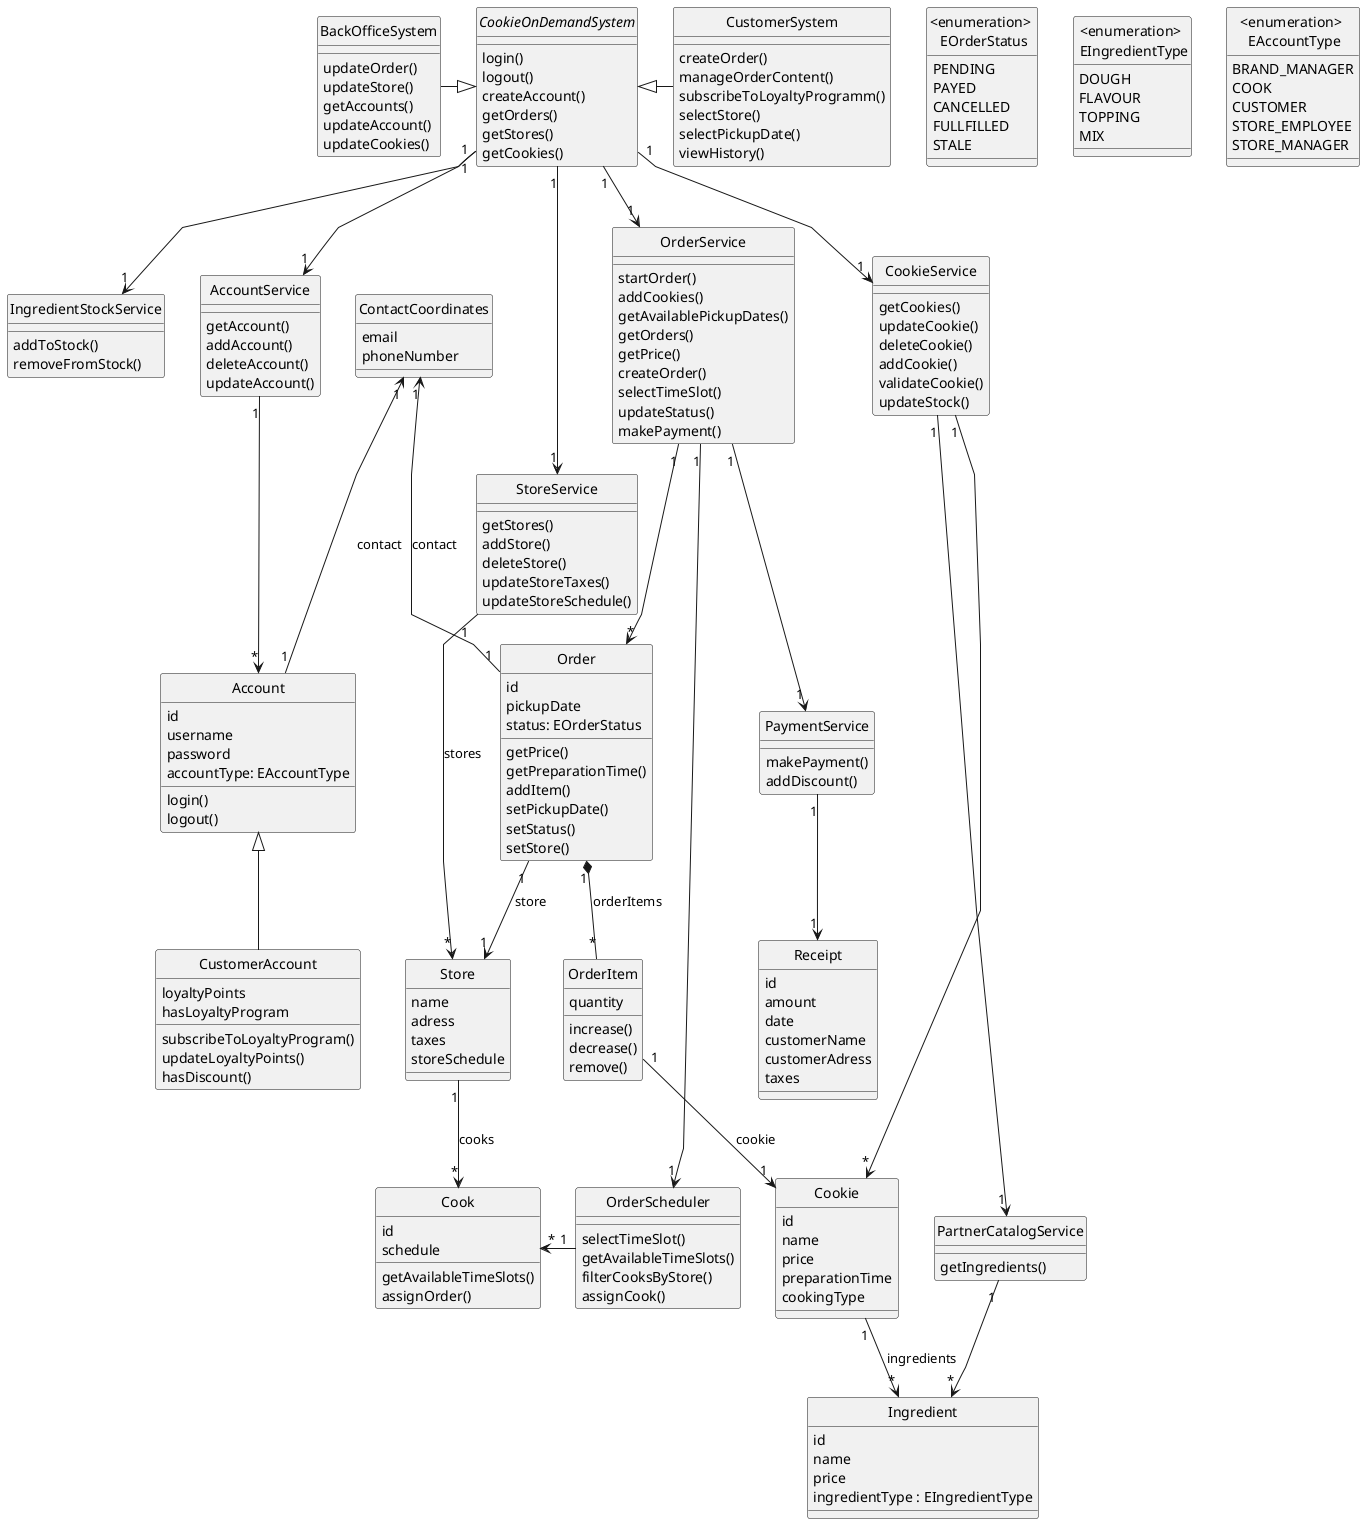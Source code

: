 @startuml
skinparam linetype polyline
skinparam classAttributeIconSize 0
skinparam style strictuml


abstract class CookieOnDemandSystem{
  login()
  logout()
  createAccount()
  getOrders()
  getStores()
  getCookies()
}

class CustomerSystem {
  createOrder()
  manageOrderContent()
  subscribeToLoyaltyProgramm()
  selectStore()
  selectPickupDate()
  viewHistory()
}


class BackOfficeSystem{
  updateOrder()
  updateStore()
  getAccounts()
  updateAccount()
  updateCookies()
}

enum "<enumeration> \n EAccountType"{
  BRAND_MANAGER
  COOK
  CUSTOMER
  STORE_EMPLOYEE
  STORE_MANAGER
}
enum "<enumeration> \n EIngredientType"{
  DOUGH
  FLAVOUR
  TOPPING
  MIX
}

enum "<enumeration> \n EOrderStatus"{
    PENDING
    PAYED
    CANCELLED
    FULLFILLED
    STALE
}


class Store {
  name
  adress
  taxes
  storeSchedule
}

class IngredientStockService{
  addToStock() 
  removeFromStock()

}

class AccountService{
  getAccount()
  addAccount()
  deleteAccount()
  updateAccount()
}


class PaymentService{
  makePayment()
  addDiscount()
}

class Receipt{
    id
    amount
    date
    customerName
    customerAdress
    taxes
}

class OrderScheduler{
  selectTimeSlot()
  getAvailableTimeSlots()
  filterCooksByStore()
  assignCook()
}

class Cook{
  id
  schedule
  getAvailableTimeSlots()
  assignOrder()
}

' Orders

class Order {
  id
  pickupDate
  status: EOrderStatus
  getPrice()
  getPreparationTime()
  addItem()
  setPickupDate()
  setStatus()
  setStore()
}

class OrderItem {
  quantity
  increase()
  decrease()
  remove()
}

class Cookie {
  id
  name
  price
  preparationTime
  cookingType
}

class Ingredient{
  id
  name
  price
  ingredientType : EIngredientType
}

class StoreService{
  getStores()
  addStore()
  deleteStore()
  updateStoreTaxes()
  updateStoreSchedule()
}

class PartnerCatalogService{
  getIngredients()
}

class OrderService{
  startOrder()
  addCookies()
  getAvailablePickupDates()
  getOrders()
  getPrice()
  createOrder()
  selectTimeSlot()
  updateStatus()
  makePayment()
}

class CookieService{
  getCookies()
  updateCookie()
  deleteCookie()
  addCookie()
  validateCookie()
  updateStock()
}

' Accounts
class Account {
  id
  username
  password
  accountType: EAccountType
  login()
  logout()
}

class CustomerAccount {
  loyaltyPoints
  hasLoyaltyProgram
  subscribeToLoyaltyProgram()
  updateLoyaltyPoints()
  hasDiscount()
}

class ContactCoordinates {
    email
    phoneNumber
}

BackOfficeSystem -|> CookieOnDemandSystem
CookieOnDemandSystem <|- CustomerSystem
Account <|-- CustomerAccount

ContactCoordinates "1" <-- "1" Account: contact
ContactCoordinates "1" <-- "1" Order: contact


CookieOnDemandSystem "1" --> "1" OrderService
CookieOnDemandSystem "1" --> "1" CookieService
CookieOnDemandSystem "1" --> "1" StoreService
CookieOnDemandSystem "1" --> "1" AccountService

Order "1" *-- "*" OrderItem: orderItems
Order "1" --> "1" Store: store
'Order "*" --> "1" Store: store
'Order -up- "<enumeration> \n EOrderStatus"
OrderItem "1" --> "1" Cookie: cookie

Cookie "1" --> "*" Ingredient: ingredients



OrderService "1" --> "*" Order
OrderService "1" --> "1" OrderScheduler


StoreService "1" -->  "*" Store: stores

CookieService "1" ---->  "1" PartnerCatalogService
CookieService "1" ---->  "*" Cookie
CookieOnDemandSystem "1" --> "1" IngredientStockService
PartnerCatalogService "1" --> "*" Ingredient


OrderService "1" --> "1" PaymentService
PaymentService "1" --> "1" Receipt

AccountService "1" --> "*" Account

Cook "*" <-right- "1" OrderScheduler
Store "1" --> "*" Cook: cooks

"<enumeration> \n EAccountType" -left[hidden]- "<enumeration> \n EIngredientType"
"<enumeration> \n EIngredientType" -left[hidden]- "<enumeration> \n EOrderStatus"
CustomerSystem -[hidden]right- "<enumeration> \n EOrderStatus"

@enduml
